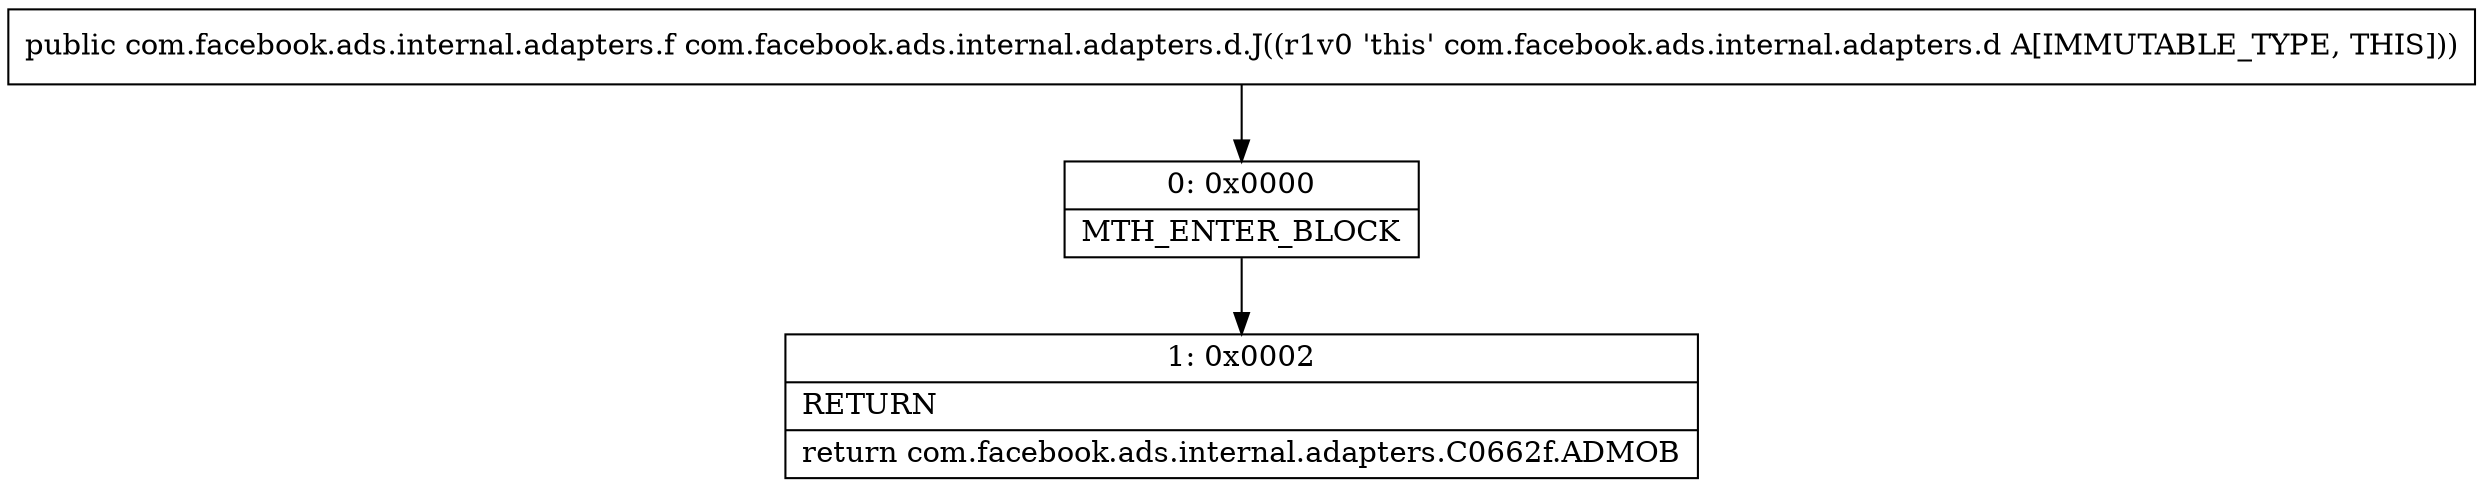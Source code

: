 digraph "CFG forcom.facebook.ads.internal.adapters.d.J()Lcom\/facebook\/ads\/internal\/adapters\/f;" {
Node_0 [shape=record,label="{0\:\ 0x0000|MTH_ENTER_BLOCK\l}"];
Node_1 [shape=record,label="{1\:\ 0x0002|RETURN\l|return com.facebook.ads.internal.adapters.C0662f.ADMOB\l}"];
MethodNode[shape=record,label="{public com.facebook.ads.internal.adapters.f com.facebook.ads.internal.adapters.d.J((r1v0 'this' com.facebook.ads.internal.adapters.d A[IMMUTABLE_TYPE, THIS])) }"];
MethodNode -> Node_0;
Node_0 -> Node_1;
}

